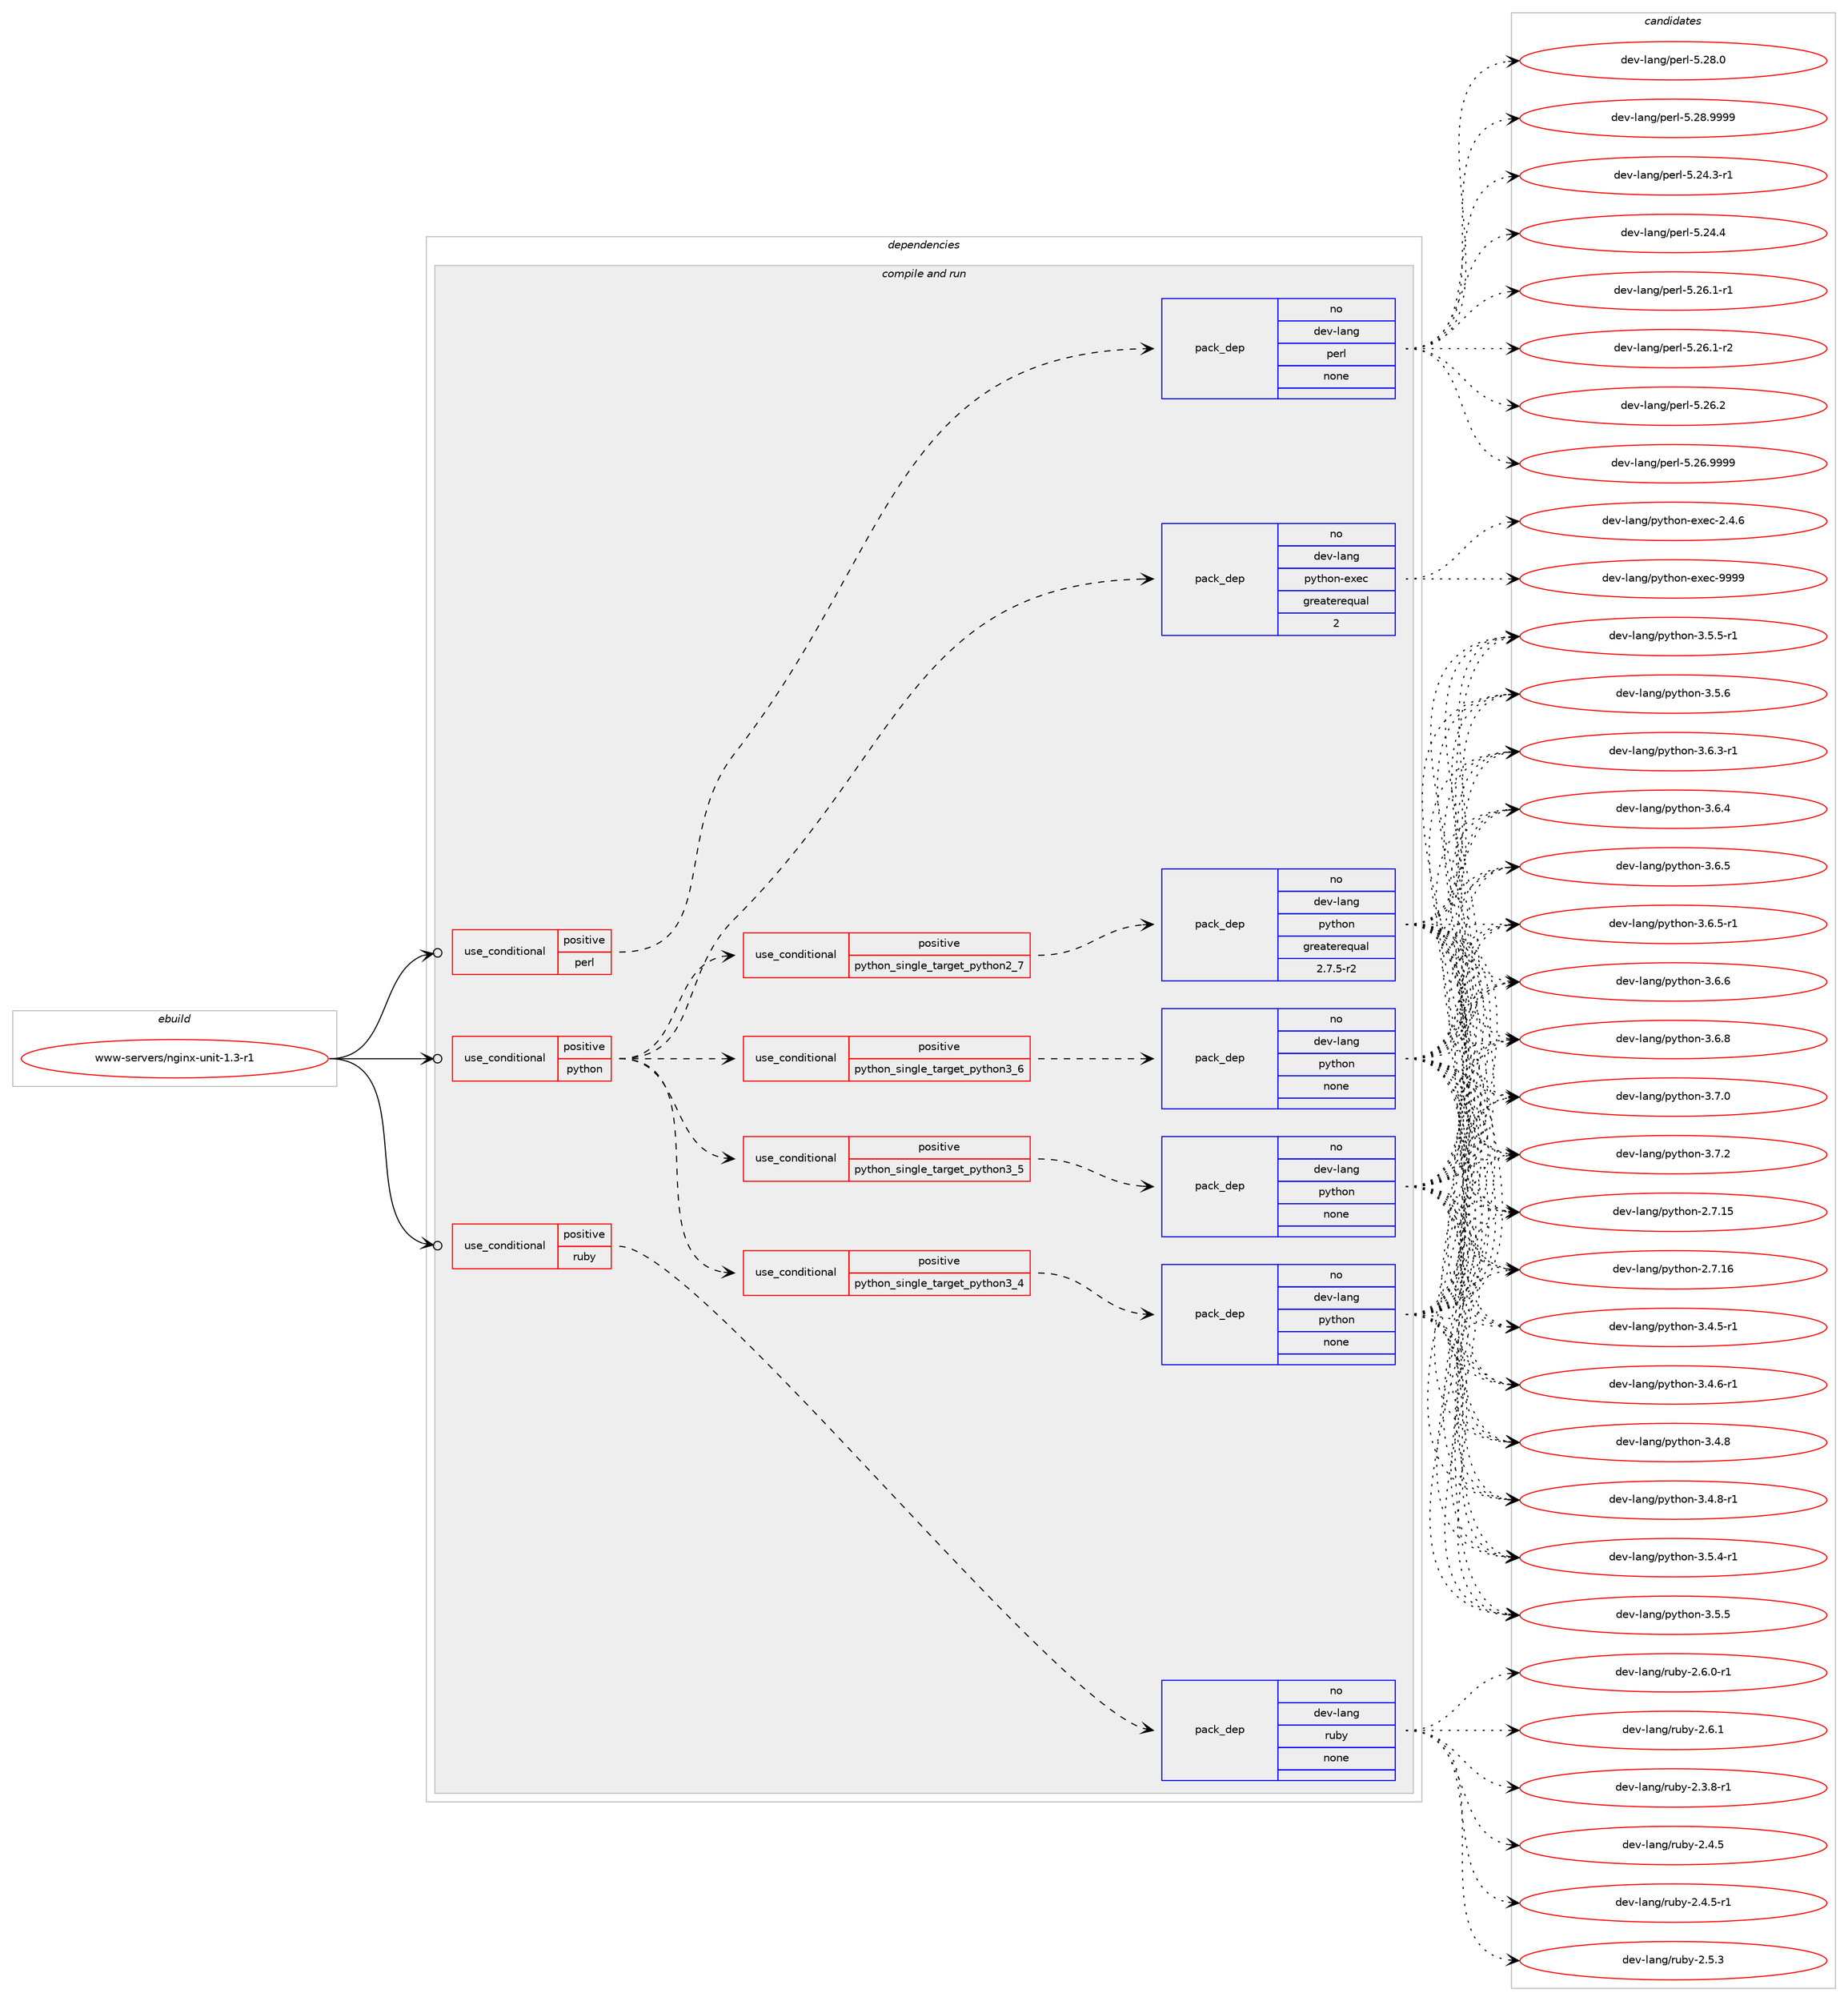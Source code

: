 digraph prolog {

# *************
# Graph options
# *************

newrank=true;
concentrate=true;
compound=true;
graph [rankdir=LR,fontname=Helvetica,fontsize=10,ranksep=1.5];#, ranksep=2.5, nodesep=0.2];
edge  [arrowhead=vee];
node  [fontname=Helvetica,fontsize=10];

# **********
# The ebuild
# **********

subgraph cluster_leftcol {
color=gray;
rank=same;
label=<<i>ebuild</i>>;
id [label="www-servers/nginx-unit-1.3-r1", color=red, width=4, href="../www-servers/nginx-unit-1.3-r1.svg"];
}

# ****************
# The dependencies
# ****************

subgraph cluster_midcol {
color=gray;
label=<<i>dependencies</i>>;
subgraph cluster_compile {
fillcolor="#eeeeee";
style=filled;
label=<<i>compile</i>>;
}
subgraph cluster_compileandrun {
fillcolor="#eeeeee";
style=filled;
label=<<i>compile and run</i>>;
subgraph cond438 {
dependency3691 [label=<<TABLE BORDER="0" CELLBORDER="1" CELLSPACING="0" CELLPADDING="4"><TR><TD ROWSPAN="3" CELLPADDING="10">use_conditional</TD></TR><TR><TD>positive</TD></TR><TR><TD>perl</TD></TR></TABLE>>, shape=none, color=red];
subgraph pack3177 {
dependency3692 [label=<<TABLE BORDER="0" CELLBORDER="1" CELLSPACING="0" CELLPADDING="4" WIDTH="220"><TR><TD ROWSPAN="6" CELLPADDING="30">pack_dep</TD></TR><TR><TD WIDTH="110">no</TD></TR><TR><TD>dev-lang</TD></TR><TR><TD>perl</TD></TR><TR><TD>none</TD></TR><TR><TD></TD></TR></TABLE>>, shape=none, color=blue];
}
dependency3691:e -> dependency3692:w [weight=20,style="dashed",arrowhead="vee"];
}
id:e -> dependency3691:w [weight=20,style="solid",arrowhead="odotvee"];
subgraph cond439 {
dependency3693 [label=<<TABLE BORDER="0" CELLBORDER="1" CELLSPACING="0" CELLPADDING="4"><TR><TD ROWSPAN="3" CELLPADDING="10">use_conditional</TD></TR><TR><TD>positive</TD></TR><TR><TD>python</TD></TR></TABLE>>, shape=none, color=red];
subgraph cond440 {
dependency3694 [label=<<TABLE BORDER="0" CELLBORDER="1" CELLSPACING="0" CELLPADDING="4"><TR><TD ROWSPAN="3" CELLPADDING="10">use_conditional</TD></TR><TR><TD>positive</TD></TR><TR><TD>python_single_target_python2_7</TD></TR></TABLE>>, shape=none, color=red];
subgraph pack3178 {
dependency3695 [label=<<TABLE BORDER="0" CELLBORDER="1" CELLSPACING="0" CELLPADDING="4" WIDTH="220"><TR><TD ROWSPAN="6" CELLPADDING="30">pack_dep</TD></TR><TR><TD WIDTH="110">no</TD></TR><TR><TD>dev-lang</TD></TR><TR><TD>python</TD></TR><TR><TD>greaterequal</TD></TR><TR><TD>2.7.5-r2</TD></TR></TABLE>>, shape=none, color=blue];
}
dependency3694:e -> dependency3695:w [weight=20,style="dashed",arrowhead="vee"];
}
dependency3693:e -> dependency3694:w [weight=20,style="dashed",arrowhead="vee"];
subgraph cond441 {
dependency3696 [label=<<TABLE BORDER="0" CELLBORDER="1" CELLSPACING="0" CELLPADDING="4"><TR><TD ROWSPAN="3" CELLPADDING="10">use_conditional</TD></TR><TR><TD>positive</TD></TR><TR><TD>python_single_target_python3_4</TD></TR></TABLE>>, shape=none, color=red];
subgraph pack3179 {
dependency3697 [label=<<TABLE BORDER="0" CELLBORDER="1" CELLSPACING="0" CELLPADDING="4" WIDTH="220"><TR><TD ROWSPAN="6" CELLPADDING="30">pack_dep</TD></TR><TR><TD WIDTH="110">no</TD></TR><TR><TD>dev-lang</TD></TR><TR><TD>python</TD></TR><TR><TD>none</TD></TR><TR><TD></TD></TR></TABLE>>, shape=none, color=blue];
}
dependency3696:e -> dependency3697:w [weight=20,style="dashed",arrowhead="vee"];
}
dependency3693:e -> dependency3696:w [weight=20,style="dashed",arrowhead="vee"];
subgraph cond442 {
dependency3698 [label=<<TABLE BORDER="0" CELLBORDER="1" CELLSPACING="0" CELLPADDING="4"><TR><TD ROWSPAN="3" CELLPADDING="10">use_conditional</TD></TR><TR><TD>positive</TD></TR><TR><TD>python_single_target_python3_5</TD></TR></TABLE>>, shape=none, color=red];
subgraph pack3180 {
dependency3699 [label=<<TABLE BORDER="0" CELLBORDER="1" CELLSPACING="0" CELLPADDING="4" WIDTH="220"><TR><TD ROWSPAN="6" CELLPADDING="30">pack_dep</TD></TR><TR><TD WIDTH="110">no</TD></TR><TR><TD>dev-lang</TD></TR><TR><TD>python</TD></TR><TR><TD>none</TD></TR><TR><TD></TD></TR></TABLE>>, shape=none, color=blue];
}
dependency3698:e -> dependency3699:w [weight=20,style="dashed",arrowhead="vee"];
}
dependency3693:e -> dependency3698:w [weight=20,style="dashed",arrowhead="vee"];
subgraph cond443 {
dependency3700 [label=<<TABLE BORDER="0" CELLBORDER="1" CELLSPACING="0" CELLPADDING="4"><TR><TD ROWSPAN="3" CELLPADDING="10">use_conditional</TD></TR><TR><TD>positive</TD></TR><TR><TD>python_single_target_python3_6</TD></TR></TABLE>>, shape=none, color=red];
subgraph pack3181 {
dependency3701 [label=<<TABLE BORDER="0" CELLBORDER="1" CELLSPACING="0" CELLPADDING="4" WIDTH="220"><TR><TD ROWSPAN="6" CELLPADDING="30">pack_dep</TD></TR><TR><TD WIDTH="110">no</TD></TR><TR><TD>dev-lang</TD></TR><TR><TD>python</TD></TR><TR><TD>none</TD></TR><TR><TD></TD></TR></TABLE>>, shape=none, color=blue];
}
dependency3700:e -> dependency3701:w [weight=20,style="dashed",arrowhead="vee"];
}
dependency3693:e -> dependency3700:w [weight=20,style="dashed",arrowhead="vee"];
subgraph pack3182 {
dependency3702 [label=<<TABLE BORDER="0" CELLBORDER="1" CELLSPACING="0" CELLPADDING="4" WIDTH="220"><TR><TD ROWSPAN="6" CELLPADDING="30">pack_dep</TD></TR><TR><TD WIDTH="110">no</TD></TR><TR><TD>dev-lang</TD></TR><TR><TD>python-exec</TD></TR><TR><TD>greaterequal</TD></TR><TR><TD>2</TD></TR></TABLE>>, shape=none, color=blue];
}
dependency3693:e -> dependency3702:w [weight=20,style="dashed",arrowhead="vee"];
}
id:e -> dependency3693:w [weight=20,style="solid",arrowhead="odotvee"];
subgraph cond444 {
dependency3703 [label=<<TABLE BORDER="0" CELLBORDER="1" CELLSPACING="0" CELLPADDING="4"><TR><TD ROWSPAN="3" CELLPADDING="10">use_conditional</TD></TR><TR><TD>positive</TD></TR><TR><TD>ruby</TD></TR></TABLE>>, shape=none, color=red];
subgraph pack3183 {
dependency3704 [label=<<TABLE BORDER="0" CELLBORDER="1" CELLSPACING="0" CELLPADDING="4" WIDTH="220"><TR><TD ROWSPAN="6" CELLPADDING="30">pack_dep</TD></TR><TR><TD WIDTH="110">no</TD></TR><TR><TD>dev-lang</TD></TR><TR><TD>ruby</TD></TR><TR><TD>none</TD></TR><TR><TD></TD></TR></TABLE>>, shape=none, color=blue];
}
dependency3703:e -> dependency3704:w [weight=20,style="dashed",arrowhead="vee"];
}
id:e -> dependency3703:w [weight=20,style="solid",arrowhead="odotvee"];
}
subgraph cluster_run {
fillcolor="#eeeeee";
style=filled;
label=<<i>run</i>>;
}
}

# **************
# The candidates
# **************

subgraph cluster_choices {
rank=same;
color=gray;
label=<<i>candidates</i>>;

subgraph choice3177 {
color=black;
nodesep=1;
choice100101118451089711010347112101114108455346505246514511449 [label="dev-lang/perl-5.24.3-r1", color=red, width=4,href="../dev-lang/perl-5.24.3-r1.svg"];
choice10010111845108971101034711210111410845534650524652 [label="dev-lang/perl-5.24.4", color=red, width=4,href="../dev-lang/perl-5.24.4.svg"];
choice100101118451089711010347112101114108455346505446494511449 [label="dev-lang/perl-5.26.1-r1", color=red, width=4,href="../dev-lang/perl-5.26.1-r1.svg"];
choice100101118451089711010347112101114108455346505446494511450 [label="dev-lang/perl-5.26.1-r2", color=red, width=4,href="../dev-lang/perl-5.26.1-r2.svg"];
choice10010111845108971101034711210111410845534650544650 [label="dev-lang/perl-5.26.2", color=red, width=4,href="../dev-lang/perl-5.26.2.svg"];
choice10010111845108971101034711210111410845534650544657575757 [label="dev-lang/perl-5.26.9999", color=red, width=4,href="../dev-lang/perl-5.26.9999.svg"];
choice10010111845108971101034711210111410845534650564648 [label="dev-lang/perl-5.28.0", color=red, width=4,href="../dev-lang/perl-5.28.0.svg"];
choice10010111845108971101034711210111410845534650564657575757 [label="dev-lang/perl-5.28.9999", color=red, width=4,href="../dev-lang/perl-5.28.9999.svg"];
dependency3692:e -> choice100101118451089711010347112101114108455346505246514511449:w [style=dotted,weight="100"];
dependency3692:e -> choice10010111845108971101034711210111410845534650524652:w [style=dotted,weight="100"];
dependency3692:e -> choice100101118451089711010347112101114108455346505446494511449:w [style=dotted,weight="100"];
dependency3692:e -> choice100101118451089711010347112101114108455346505446494511450:w [style=dotted,weight="100"];
dependency3692:e -> choice10010111845108971101034711210111410845534650544650:w [style=dotted,weight="100"];
dependency3692:e -> choice10010111845108971101034711210111410845534650544657575757:w [style=dotted,weight="100"];
dependency3692:e -> choice10010111845108971101034711210111410845534650564648:w [style=dotted,weight="100"];
dependency3692:e -> choice10010111845108971101034711210111410845534650564657575757:w [style=dotted,weight="100"];
}
subgraph choice3178 {
color=black;
nodesep=1;
choice10010111845108971101034711212111610411111045504655464953 [label="dev-lang/python-2.7.15", color=red, width=4,href="../dev-lang/python-2.7.15.svg"];
choice10010111845108971101034711212111610411111045504655464954 [label="dev-lang/python-2.7.16", color=red, width=4,href="../dev-lang/python-2.7.16.svg"];
choice1001011184510897110103471121211161041111104551465246534511449 [label="dev-lang/python-3.4.5-r1", color=red, width=4,href="../dev-lang/python-3.4.5-r1.svg"];
choice1001011184510897110103471121211161041111104551465246544511449 [label="dev-lang/python-3.4.6-r1", color=red, width=4,href="../dev-lang/python-3.4.6-r1.svg"];
choice100101118451089711010347112121116104111110455146524656 [label="dev-lang/python-3.4.8", color=red, width=4,href="../dev-lang/python-3.4.8.svg"];
choice1001011184510897110103471121211161041111104551465246564511449 [label="dev-lang/python-3.4.8-r1", color=red, width=4,href="../dev-lang/python-3.4.8-r1.svg"];
choice1001011184510897110103471121211161041111104551465346524511449 [label="dev-lang/python-3.5.4-r1", color=red, width=4,href="../dev-lang/python-3.5.4-r1.svg"];
choice100101118451089711010347112121116104111110455146534653 [label="dev-lang/python-3.5.5", color=red, width=4,href="../dev-lang/python-3.5.5.svg"];
choice1001011184510897110103471121211161041111104551465346534511449 [label="dev-lang/python-3.5.5-r1", color=red, width=4,href="../dev-lang/python-3.5.5-r1.svg"];
choice100101118451089711010347112121116104111110455146534654 [label="dev-lang/python-3.5.6", color=red, width=4,href="../dev-lang/python-3.5.6.svg"];
choice1001011184510897110103471121211161041111104551465446514511449 [label="dev-lang/python-3.6.3-r1", color=red, width=4,href="../dev-lang/python-3.6.3-r1.svg"];
choice100101118451089711010347112121116104111110455146544652 [label="dev-lang/python-3.6.4", color=red, width=4,href="../dev-lang/python-3.6.4.svg"];
choice100101118451089711010347112121116104111110455146544653 [label="dev-lang/python-3.6.5", color=red, width=4,href="../dev-lang/python-3.6.5.svg"];
choice1001011184510897110103471121211161041111104551465446534511449 [label="dev-lang/python-3.6.5-r1", color=red, width=4,href="../dev-lang/python-3.6.5-r1.svg"];
choice100101118451089711010347112121116104111110455146544654 [label="dev-lang/python-3.6.6", color=red, width=4,href="../dev-lang/python-3.6.6.svg"];
choice100101118451089711010347112121116104111110455146544656 [label="dev-lang/python-3.6.8", color=red, width=4,href="../dev-lang/python-3.6.8.svg"];
choice100101118451089711010347112121116104111110455146554648 [label="dev-lang/python-3.7.0", color=red, width=4,href="../dev-lang/python-3.7.0.svg"];
choice100101118451089711010347112121116104111110455146554650 [label="dev-lang/python-3.7.2", color=red, width=4,href="../dev-lang/python-3.7.2.svg"];
dependency3695:e -> choice10010111845108971101034711212111610411111045504655464953:w [style=dotted,weight="100"];
dependency3695:e -> choice10010111845108971101034711212111610411111045504655464954:w [style=dotted,weight="100"];
dependency3695:e -> choice1001011184510897110103471121211161041111104551465246534511449:w [style=dotted,weight="100"];
dependency3695:e -> choice1001011184510897110103471121211161041111104551465246544511449:w [style=dotted,weight="100"];
dependency3695:e -> choice100101118451089711010347112121116104111110455146524656:w [style=dotted,weight="100"];
dependency3695:e -> choice1001011184510897110103471121211161041111104551465246564511449:w [style=dotted,weight="100"];
dependency3695:e -> choice1001011184510897110103471121211161041111104551465346524511449:w [style=dotted,weight="100"];
dependency3695:e -> choice100101118451089711010347112121116104111110455146534653:w [style=dotted,weight="100"];
dependency3695:e -> choice1001011184510897110103471121211161041111104551465346534511449:w [style=dotted,weight="100"];
dependency3695:e -> choice100101118451089711010347112121116104111110455146534654:w [style=dotted,weight="100"];
dependency3695:e -> choice1001011184510897110103471121211161041111104551465446514511449:w [style=dotted,weight="100"];
dependency3695:e -> choice100101118451089711010347112121116104111110455146544652:w [style=dotted,weight="100"];
dependency3695:e -> choice100101118451089711010347112121116104111110455146544653:w [style=dotted,weight="100"];
dependency3695:e -> choice1001011184510897110103471121211161041111104551465446534511449:w [style=dotted,weight="100"];
dependency3695:e -> choice100101118451089711010347112121116104111110455146544654:w [style=dotted,weight="100"];
dependency3695:e -> choice100101118451089711010347112121116104111110455146544656:w [style=dotted,weight="100"];
dependency3695:e -> choice100101118451089711010347112121116104111110455146554648:w [style=dotted,weight="100"];
dependency3695:e -> choice100101118451089711010347112121116104111110455146554650:w [style=dotted,weight="100"];
}
subgraph choice3179 {
color=black;
nodesep=1;
choice10010111845108971101034711212111610411111045504655464953 [label="dev-lang/python-2.7.15", color=red, width=4,href="../dev-lang/python-2.7.15.svg"];
choice10010111845108971101034711212111610411111045504655464954 [label="dev-lang/python-2.7.16", color=red, width=4,href="../dev-lang/python-2.7.16.svg"];
choice1001011184510897110103471121211161041111104551465246534511449 [label="dev-lang/python-3.4.5-r1", color=red, width=4,href="../dev-lang/python-3.4.5-r1.svg"];
choice1001011184510897110103471121211161041111104551465246544511449 [label="dev-lang/python-3.4.6-r1", color=red, width=4,href="../dev-lang/python-3.4.6-r1.svg"];
choice100101118451089711010347112121116104111110455146524656 [label="dev-lang/python-3.4.8", color=red, width=4,href="../dev-lang/python-3.4.8.svg"];
choice1001011184510897110103471121211161041111104551465246564511449 [label="dev-lang/python-3.4.8-r1", color=red, width=4,href="../dev-lang/python-3.4.8-r1.svg"];
choice1001011184510897110103471121211161041111104551465346524511449 [label="dev-lang/python-3.5.4-r1", color=red, width=4,href="../dev-lang/python-3.5.4-r1.svg"];
choice100101118451089711010347112121116104111110455146534653 [label="dev-lang/python-3.5.5", color=red, width=4,href="../dev-lang/python-3.5.5.svg"];
choice1001011184510897110103471121211161041111104551465346534511449 [label="dev-lang/python-3.5.5-r1", color=red, width=4,href="../dev-lang/python-3.5.5-r1.svg"];
choice100101118451089711010347112121116104111110455146534654 [label="dev-lang/python-3.5.6", color=red, width=4,href="../dev-lang/python-3.5.6.svg"];
choice1001011184510897110103471121211161041111104551465446514511449 [label="dev-lang/python-3.6.3-r1", color=red, width=4,href="../dev-lang/python-3.6.3-r1.svg"];
choice100101118451089711010347112121116104111110455146544652 [label="dev-lang/python-3.6.4", color=red, width=4,href="../dev-lang/python-3.6.4.svg"];
choice100101118451089711010347112121116104111110455146544653 [label="dev-lang/python-3.6.5", color=red, width=4,href="../dev-lang/python-3.6.5.svg"];
choice1001011184510897110103471121211161041111104551465446534511449 [label="dev-lang/python-3.6.5-r1", color=red, width=4,href="../dev-lang/python-3.6.5-r1.svg"];
choice100101118451089711010347112121116104111110455146544654 [label="dev-lang/python-3.6.6", color=red, width=4,href="../dev-lang/python-3.6.6.svg"];
choice100101118451089711010347112121116104111110455146544656 [label="dev-lang/python-3.6.8", color=red, width=4,href="../dev-lang/python-3.6.8.svg"];
choice100101118451089711010347112121116104111110455146554648 [label="dev-lang/python-3.7.0", color=red, width=4,href="../dev-lang/python-3.7.0.svg"];
choice100101118451089711010347112121116104111110455146554650 [label="dev-lang/python-3.7.2", color=red, width=4,href="../dev-lang/python-3.7.2.svg"];
dependency3697:e -> choice10010111845108971101034711212111610411111045504655464953:w [style=dotted,weight="100"];
dependency3697:e -> choice10010111845108971101034711212111610411111045504655464954:w [style=dotted,weight="100"];
dependency3697:e -> choice1001011184510897110103471121211161041111104551465246534511449:w [style=dotted,weight="100"];
dependency3697:e -> choice1001011184510897110103471121211161041111104551465246544511449:w [style=dotted,weight="100"];
dependency3697:e -> choice100101118451089711010347112121116104111110455146524656:w [style=dotted,weight="100"];
dependency3697:e -> choice1001011184510897110103471121211161041111104551465246564511449:w [style=dotted,weight="100"];
dependency3697:e -> choice1001011184510897110103471121211161041111104551465346524511449:w [style=dotted,weight="100"];
dependency3697:e -> choice100101118451089711010347112121116104111110455146534653:w [style=dotted,weight="100"];
dependency3697:e -> choice1001011184510897110103471121211161041111104551465346534511449:w [style=dotted,weight="100"];
dependency3697:e -> choice100101118451089711010347112121116104111110455146534654:w [style=dotted,weight="100"];
dependency3697:e -> choice1001011184510897110103471121211161041111104551465446514511449:w [style=dotted,weight="100"];
dependency3697:e -> choice100101118451089711010347112121116104111110455146544652:w [style=dotted,weight="100"];
dependency3697:e -> choice100101118451089711010347112121116104111110455146544653:w [style=dotted,weight="100"];
dependency3697:e -> choice1001011184510897110103471121211161041111104551465446534511449:w [style=dotted,weight="100"];
dependency3697:e -> choice100101118451089711010347112121116104111110455146544654:w [style=dotted,weight="100"];
dependency3697:e -> choice100101118451089711010347112121116104111110455146544656:w [style=dotted,weight="100"];
dependency3697:e -> choice100101118451089711010347112121116104111110455146554648:w [style=dotted,weight="100"];
dependency3697:e -> choice100101118451089711010347112121116104111110455146554650:w [style=dotted,weight="100"];
}
subgraph choice3180 {
color=black;
nodesep=1;
choice10010111845108971101034711212111610411111045504655464953 [label="dev-lang/python-2.7.15", color=red, width=4,href="../dev-lang/python-2.7.15.svg"];
choice10010111845108971101034711212111610411111045504655464954 [label="dev-lang/python-2.7.16", color=red, width=4,href="../dev-lang/python-2.7.16.svg"];
choice1001011184510897110103471121211161041111104551465246534511449 [label="dev-lang/python-3.4.5-r1", color=red, width=4,href="../dev-lang/python-3.4.5-r1.svg"];
choice1001011184510897110103471121211161041111104551465246544511449 [label="dev-lang/python-3.4.6-r1", color=red, width=4,href="../dev-lang/python-3.4.6-r1.svg"];
choice100101118451089711010347112121116104111110455146524656 [label="dev-lang/python-3.4.8", color=red, width=4,href="../dev-lang/python-3.4.8.svg"];
choice1001011184510897110103471121211161041111104551465246564511449 [label="dev-lang/python-3.4.8-r1", color=red, width=4,href="../dev-lang/python-3.4.8-r1.svg"];
choice1001011184510897110103471121211161041111104551465346524511449 [label="dev-lang/python-3.5.4-r1", color=red, width=4,href="../dev-lang/python-3.5.4-r1.svg"];
choice100101118451089711010347112121116104111110455146534653 [label="dev-lang/python-3.5.5", color=red, width=4,href="../dev-lang/python-3.5.5.svg"];
choice1001011184510897110103471121211161041111104551465346534511449 [label="dev-lang/python-3.5.5-r1", color=red, width=4,href="../dev-lang/python-3.5.5-r1.svg"];
choice100101118451089711010347112121116104111110455146534654 [label="dev-lang/python-3.5.6", color=red, width=4,href="../dev-lang/python-3.5.6.svg"];
choice1001011184510897110103471121211161041111104551465446514511449 [label="dev-lang/python-3.6.3-r1", color=red, width=4,href="../dev-lang/python-3.6.3-r1.svg"];
choice100101118451089711010347112121116104111110455146544652 [label="dev-lang/python-3.6.4", color=red, width=4,href="../dev-lang/python-3.6.4.svg"];
choice100101118451089711010347112121116104111110455146544653 [label="dev-lang/python-3.6.5", color=red, width=4,href="../dev-lang/python-3.6.5.svg"];
choice1001011184510897110103471121211161041111104551465446534511449 [label="dev-lang/python-3.6.5-r1", color=red, width=4,href="../dev-lang/python-3.6.5-r1.svg"];
choice100101118451089711010347112121116104111110455146544654 [label="dev-lang/python-3.6.6", color=red, width=4,href="../dev-lang/python-3.6.6.svg"];
choice100101118451089711010347112121116104111110455146544656 [label="dev-lang/python-3.6.8", color=red, width=4,href="../dev-lang/python-3.6.8.svg"];
choice100101118451089711010347112121116104111110455146554648 [label="dev-lang/python-3.7.0", color=red, width=4,href="../dev-lang/python-3.7.0.svg"];
choice100101118451089711010347112121116104111110455146554650 [label="dev-lang/python-3.7.2", color=red, width=4,href="../dev-lang/python-3.7.2.svg"];
dependency3699:e -> choice10010111845108971101034711212111610411111045504655464953:w [style=dotted,weight="100"];
dependency3699:e -> choice10010111845108971101034711212111610411111045504655464954:w [style=dotted,weight="100"];
dependency3699:e -> choice1001011184510897110103471121211161041111104551465246534511449:w [style=dotted,weight="100"];
dependency3699:e -> choice1001011184510897110103471121211161041111104551465246544511449:w [style=dotted,weight="100"];
dependency3699:e -> choice100101118451089711010347112121116104111110455146524656:w [style=dotted,weight="100"];
dependency3699:e -> choice1001011184510897110103471121211161041111104551465246564511449:w [style=dotted,weight="100"];
dependency3699:e -> choice1001011184510897110103471121211161041111104551465346524511449:w [style=dotted,weight="100"];
dependency3699:e -> choice100101118451089711010347112121116104111110455146534653:w [style=dotted,weight="100"];
dependency3699:e -> choice1001011184510897110103471121211161041111104551465346534511449:w [style=dotted,weight="100"];
dependency3699:e -> choice100101118451089711010347112121116104111110455146534654:w [style=dotted,weight="100"];
dependency3699:e -> choice1001011184510897110103471121211161041111104551465446514511449:w [style=dotted,weight="100"];
dependency3699:e -> choice100101118451089711010347112121116104111110455146544652:w [style=dotted,weight="100"];
dependency3699:e -> choice100101118451089711010347112121116104111110455146544653:w [style=dotted,weight="100"];
dependency3699:e -> choice1001011184510897110103471121211161041111104551465446534511449:w [style=dotted,weight="100"];
dependency3699:e -> choice100101118451089711010347112121116104111110455146544654:w [style=dotted,weight="100"];
dependency3699:e -> choice100101118451089711010347112121116104111110455146544656:w [style=dotted,weight="100"];
dependency3699:e -> choice100101118451089711010347112121116104111110455146554648:w [style=dotted,weight="100"];
dependency3699:e -> choice100101118451089711010347112121116104111110455146554650:w [style=dotted,weight="100"];
}
subgraph choice3181 {
color=black;
nodesep=1;
choice10010111845108971101034711212111610411111045504655464953 [label="dev-lang/python-2.7.15", color=red, width=4,href="../dev-lang/python-2.7.15.svg"];
choice10010111845108971101034711212111610411111045504655464954 [label="dev-lang/python-2.7.16", color=red, width=4,href="../dev-lang/python-2.7.16.svg"];
choice1001011184510897110103471121211161041111104551465246534511449 [label="dev-lang/python-3.4.5-r1", color=red, width=4,href="../dev-lang/python-3.4.5-r1.svg"];
choice1001011184510897110103471121211161041111104551465246544511449 [label="dev-lang/python-3.4.6-r1", color=red, width=4,href="../dev-lang/python-3.4.6-r1.svg"];
choice100101118451089711010347112121116104111110455146524656 [label="dev-lang/python-3.4.8", color=red, width=4,href="../dev-lang/python-3.4.8.svg"];
choice1001011184510897110103471121211161041111104551465246564511449 [label="dev-lang/python-3.4.8-r1", color=red, width=4,href="../dev-lang/python-3.4.8-r1.svg"];
choice1001011184510897110103471121211161041111104551465346524511449 [label="dev-lang/python-3.5.4-r1", color=red, width=4,href="../dev-lang/python-3.5.4-r1.svg"];
choice100101118451089711010347112121116104111110455146534653 [label="dev-lang/python-3.5.5", color=red, width=4,href="../dev-lang/python-3.5.5.svg"];
choice1001011184510897110103471121211161041111104551465346534511449 [label="dev-lang/python-3.5.5-r1", color=red, width=4,href="../dev-lang/python-3.5.5-r1.svg"];
choice100101118451089711010347112121116104111110455146534654 [label="dev-lang/python-3.5.6", color=red, width=4,href="../dev-lang/python-3.5.6.svg"];
choice1001011184510897110103471121211161041111104551465446514511449 [label="dev-lang/python-3.6.3-r1", color=red, width=4,href="../dev-lang/python-3.6.3-r1.svg"];
choice100101118451089711010347112121116104111110455146544652 [label="dev-lang/python-3.6.4", color=red, width=4,href="../dev-lang/python-3.6.4.svg"];
choice100101118451089711010347112121116104111110455146544653 [label="dev-lang/python-3.6.5", color=red, width=4,href="../dev-lang/python-3.6.5.svg"];
choice1001011184510897110103471121211161041111104551465446534511449 [label="dev-lang/python-3.6.5-r1", color=red, width=4,href="../dev-lang/python-3.6.5-r1.svg"];
choice100101118451089711010347112121116104111110455146544654 [label="dev-lang/python-3.6.6", color=red, width=4,href="../dev-lang/python-3.6.6.svg"];
choice100101118451089711010347112121116104111110455146544656 [label="dev-lang/python-3.6.8", color=red, width=4,href="../dev-lang/python-3.6.8.svg"];
choice100101118451089711010347112121116104111110455146554648 [label="dev-lang/python-3.7.0", color=red, width=4,href="../dev-lang/python-3.7.0.svg"];
choice100101118451089711010347112121116104111110455146554650 [label="dev-lang/python-3.7.2", color=red, width=4,href="../dev-lang/python-3.7.2.svg"];
dependency3701:e -> choice10010111845108971101034711212111610411111045504655464953:w [style=dotted,weight="100"];
dependency3701:e -> choice10010111845108971101034711212111610411111045504655464954:w [style=dotted,weight="100"];
dependency3701:e -> choice1001011184510897110103471121211161041111104551465246534511449:w [style=dotted,weight="100"];
dependency3701:e -> choice1001011184510897110103471121211161041111104551465246544511449:w [style=dotted,weight="100"];
dependency3701:e -> choice100101118451089711010347112121116104111110455146524656:w [style=dotted,weight="100"];
dependency3701:e -> choice1001011184510897110103471121211161041111104551465246564511449:w [style=dotted,weight="100"];
dependency3701:e -> choice1001011184510897110103471121211161041111104551465346524511449:w [style=dotted,weight="100"];
dependency3701:e -> choice100101118451089711010347112121116104111110455146534653:w [style=dotted,weight="100"];
dependency3701:e -> choice1001011184510897110103471121211161041111104551465346534511449:w [style=dotted,weight="100"];
dependency3701:e -> choice100101118451089711010347112121116104111110455146534654:w [style=dotted,weight="100"];
dependency3701:e -> choice1001011184510897110103471121211161041111104551465446514511449:w [style=dotted,weight="100"];
dependency3701:e -> choice100101118451089711010347112121116104111110455146544652:w [style=dotted,weight="100"];
dependency3701:e -> choice100101118451089711010347112121116104111110455146544653:w [style=dotted,weight="100"];
dependency3701:e -> choice1001011184510897110103471121211161041111104551465446534511449:w [style=dotted,weight="100"];
dependency3701:e -> choice100101118451089711010347112121116104111110455146544654:w [style=dotted,weight="100"];
dependency3701:e -> choice100101118451089711010347112121116104111110455146544656:w [style=dotted,weight="100"];
dependency3701:e -> choice100101118451089711010347112121116104111110455146554648:w [style=dotted,weight="100"];
dependency3701:e -> choice100101118451089711010347112121116104111110455146554650:w [style=dotted,weight="100"];
}
subgraph choice3182 {
color=black;
nodesep=1;
choice1001011184510897110103471121211161041111104510112010199455046524654 [label="dev-lang/python-exec-2.4.6", color=red, width=4,href="../dev-lang/python-exec-2.4.6.svg"];
choice10010111845108971101034711212111610411111045101120101994557575757 [label="dev-lang/python-exec-9999", color=red, width=4,href="../dev-lang/python-exec-9999.svg"];
dependency3702:e -> choice1001011184510897110103471121211161041111104510112010199455046524654:w [style=dotted,weight="100"];
dependency3702:e -> choice10010111845108971101034711212111610411111045101120101994557575757:w [style=dotted,weight="100"];
}
subgraph choice3183 {
color=black;
nodesep=1;
choice100101118451089711010347114117981214550465146564511449 [label="dev-lang/ruby-2.3.8-r1", color=red, width=4,href="../dev-lang/ruby-2.3.8-r1.svg"];
choice10010111845108971101034711411798121455046524653 [label="dev-lang/ruby-2.4.5", color=red, width=4,href="../dev-lang/ruby-2.4.5.svg"];
choice100101118451089711010347114117981214550465246534511449 [label="dev-lang/ruby-2.4.5-r1", color=red, width=4,href="../dev-lang/ruby-2.4.5-r1.svg"];
choice10010111845108971101034711411798121455046534651 [label="dev-lang/ruby-2.5.3", color=red, width=4,href="../dev-lang/ruby-2.5.3.svg"];
choice100101118451089711010347114117981214550465446484511449 [label="dev-lang/ruby-2.6.0-r1", color=red, width=4,href="../dev-lang/ruby-2.6.0-r1.svg"];
choice10010111845108971101034711411798121455046544649 [label="dev-lang/ruby-2.6.1", color=red, width=4,href="../dev-lang/ruby-2.6.1.svg"];
dependency3704:e -> choice100101118451089711010347114117981214550465146564511449:w [style=dotted,weight="100"];
dependency3704:e -> choice10010111845108971101034711411798121455046524653:w [style=dotted,weight="100"];
dependency3704:e -> choice100101118451089711010347114117981214550465246534511449:w [style=dotted,weight="100"];
dependency3704:e -> choice10010111845108971101034711411798121455046534651:w [style=dotted,weight="100"];
dependency3704:e -> choice100101118451089711010347114117981214550465446484511449:w [style=dotted,weight="100"];
dependency3704:e -> choice10010111845108971101034711411798121455046544649:w [style=dotted,weight="100"];
}
}

}
